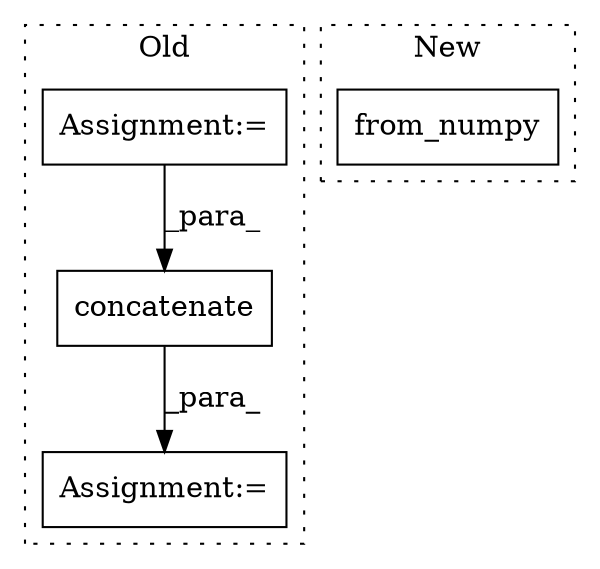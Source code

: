 digraph G {
subgraph cluster0 {
1 [label="concatenate" a="32" s="18007,18056" l="17,2" shape="box"];
3 [label="Assignment:=" a="7" s="17393" l="2" shape="box"];
4 [label="Assignment:=" a="7" s="17983" l="1" shape="box"];
label = "Old";
style="dotted";
}
subgraph cluster1 {
2 [label="from_numpy" a="32" s="17399,17420" l="11,1" shape="box"];
label = "New";
style="dotted";
}
1 -> 4 [label="_para_"];
3 -> 1 [label="_para_"];
}